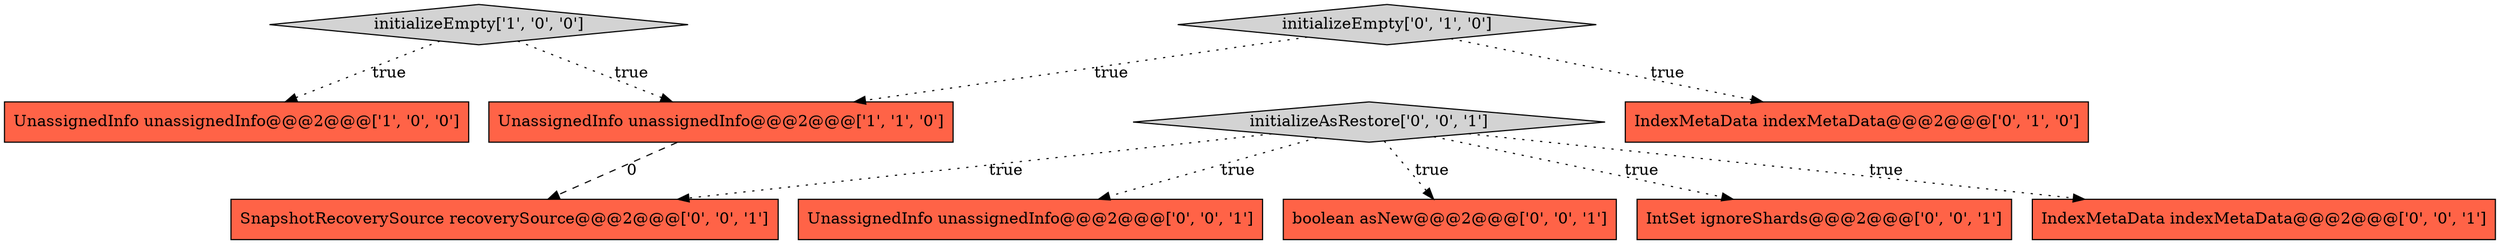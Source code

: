 digraph {
0 [style = filled, label = "UnassignedInfo unassignedInfo@@@2@@@['1', '0', '0']", fillcolor = tomato, shape = box image = "AAA0AAABBB1BBB"];
6 [style = filled, label = "UnassignedInfo unassignedInfo@@@2@@@['0', '0', '1']", fillcolor = tomato, shape = box image = "AAA0AAABBB3BBB"];
2 [style = filled, label = "UnassignedInfo unassignedInfo@@@2@@@['1', '1', '0']", fillcolor = tomato, shape = box image = "AAA0AAABBB1BBB"];
5 [style = filled, label = "boolean asNew@@@2@@@['0', '0', '1']", fillcolor = tomato, shape = box image = "AAA0AAABBB3BBB"];
7 [style = filled, label = "IntSet ignoreShards@@@2@@@['0', '0', '1']", fillcolor = tomato, shape = box image = "AAA0AAABBB3BBB"];
8 [style = filled, label = "IndexMetaData indexMetaData@@@2@@@['0', '0', '1']", fillcolor = tomato, shape = box image = "AAA0AAABBB3BBB"];
10 [style = filled, label = "initializeAsRestore['0', '0', '1']", fillcolor = lightgray, shape = diamond image = "AAA0AAABBB3BBB"];
3 [style = filled, label = "initializeEmpty['0', '1', '0']", fillcolor = lightgray, shape = diamond image = "AAA0AAABBB2BBB"];
4 [style = filled, label = "IndexMetaData indexMetaData@@@2@@@['0', '1', '0']", fillcolor = tomato, shape = box image = "AAA0AAABBB2BBB"];
9 [style = filled, label = "SnapshotRecoverySource recoverySource@@@2@@@['0', '0', '1']", fillcolor = tomato, shape = box image = "AAA0AAABBB3BBB"];
1 [style = filled, label = "initializeEmpty['1', '0', '0']", fillcolor = lightgray, shape = diamond image = "AAA0AAABBB1BBB"];
1->2 [style = dotted, label="true"];
10->6 [style = dotted, label="true"];
2->9 [style = dashed, label="0"];
3->4 [style = dotted, label="true"];
10->8 [style = dotted, label="true"];
10->7 [style = dotted, label="true"];
3->2 [style = dotted, label="true"];
10->9 [style = dotted, label="true"];
1->0 [style = dotted, label="true"];
10->5 [style = dotted, label="true"];
}
